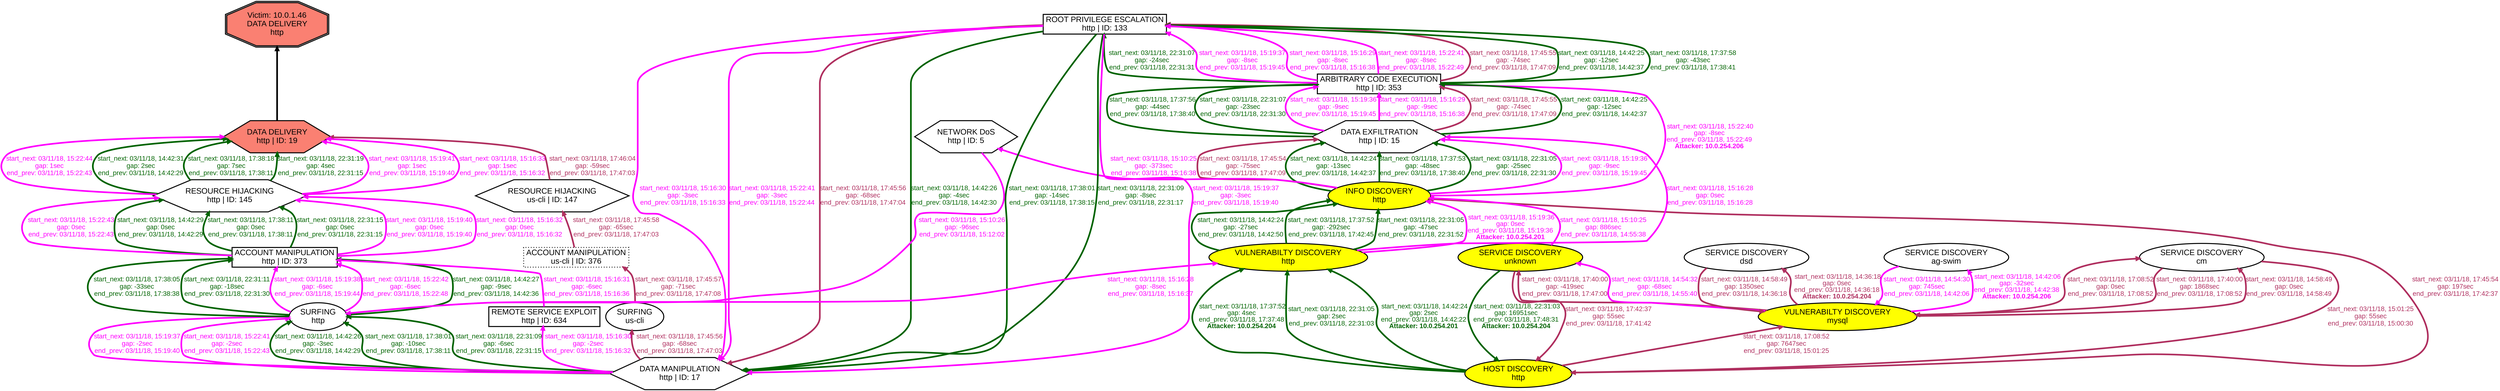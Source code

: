 digraph DATADELIVERYhttp {
rankdir="BT"; 
 graph [ nodesep="0.1", ranksep="0.02"] 
 node [ fontname=Arial, fontsize=24,penwidth=3]; 
 edge [ fontname=Arial, fontsize=20,penwidth=5 ];
"Victim: 10.0.1.46
DATA DELIVERY
http" [shape=doubleoctagon, style=filled, fillcolor=salmon];
{ rank = max; "Victim: 10.0.1.46
DATA DELIVERY
http"}
"DATA DELIVERY
http | ID: 19" -> "Victim: 10.0.1.46
DATA DELIVERY
http"
"DATA DELIVERY
http | ID: 19" [style=filled, fillcolor= salmon]
{ rank=same; "DATA DELIVERY
http | ID: 19"}
"VULNERABILTY DISCOVERY
mysql" [style=filled, fillcolor= yellow]
"VULNERABILTY DISCOVERY
mysql" -> "SERVICE DISCOVERY
dsd" [ color=maroon] [label=<<font color="maroon"> start_next: 03/11/18, 14:36:18<br/>gap: 0sec<br/>end_prev: 03/11/18, 14:36:18</font><br/><font color="maroon"><b>Attacker: 10.0.254.204</b></font>>]
"SERVICE DISCOVERY
dsd" -> "VULNERABILTY DISCOVERY
mysql" [ label="start_next: 03/11/18, 14:58:49
gap: 1350sec
end_prev: 03/11/18, 14:36:18"][ fontcolor="maroon" color=maroon]
"VULNERABILTY DISCOVERY
mysql" -> "SERVICE DISCOVERY
cm" [ label="start_next: 03/11/18, 14:58:49
gap: 0sec
end_prev: 03/11/18, 14:58:49"][ fontcolor="maroon" color=maroon]
"SERVICE DISCOVERY
cm" -> "HOST DISCOVERY
http" [ label="start_next: 03/11/18, 15:01:25
gap: 55sec
end_prev: 03/11/18, 15:00:30"][ fontcolor="maroon" color=maroon]
"HOST DISCOVERY
http" -> "VULNERABILTY DISCOVERY
mysql" [ label="start_next: 03/11/18, 17:08:52
gap: 7647sec
end_prev: 03/11/18, 15:01:25"][ fontcolor="maroon" color=maroon]
"VULNERABILTY DISCOVERY
mysql" -> "SERVICE DISCOVERY
cm" [ label="start_next: 03/11/18, 17:08:52
gap: 0sec
end_prev: 03/11/18, 17:08:52"][ fontcolor="maroon" color=maroon]
"SERVICE DISCOVERY
cm" -> "VULNERABILTY DISCOVERY
mysql" [ label="start_next: 03/11/18, 17:40:00
gap: 1868sec
end_prev: 03/11/18, 17:08:52"][ fontcolor="maroon" color=maroon]
"VULNERABILTY DISCOVERY
mysql" -> "SERVICE DISCOVERY
unknown" [ label="start_next: 03/11/18, 17:40:00
gap: -419sec
end_prev: 03/11/18, 17:47:00"][ fontcolor="maroon" color=maroon]
"SERVICE DISCOVERY
unknown" -> "HOST DISCOVERY
http" [ label="start_next: 03/11/18, 17:42:37
gap: 55sec
end_prev: 03/11/18, 17:41:42"][ fontcolor="maroon" color=maroon]
"HOST DISCOVERY
http" -> "INFO DISCOVERY
http" [ label="start_next: 03/11/18, 17:45:54
gap: 197sec
end_prev: 03/11/18, 17:42:37"][ fontcolor="maroon" color=maroon]
"INFO DISCOVERY
http" -> "DATA EXFILTRATION
http | ID: 15" [ label="start_next: 03/11/18, 17:45:54
gap: -75sec
end_prev: 03/11/18, 17:47:09"][ fontcolor="maroon" color=maroon]
"DATA EXFILTRATION
http | ID: 15" -> "ARBITRARY CODE EXECUTION
http | ID: 353" [ label="start_next: 03/11/18, 17:45:55
gap: -74sec
end_prev: 03/11/18, 17:47:09"][ fontcolor="maroon" color=maroon]
"ARBITRARY CODE EXECUTION
http | ID: 353" -> "ROOT PRIVILEGE ESCALATION
http | ID: 133" [ label="start_next: 03/11/18, 17:45:55
gap: -74sec
end_prev: 03/11/18, 17:47:09"][ fontcolor="maroon" color=maroon]
"ROOT PRIVILEGE ESCALATION
http | ID: 133" -> "DATA MANIPULATION
http | ID: 17" [ label="start_next: 03/11/18, 17:45:56
gap: -68sec
end_prev: 03/11/18, 17:47:04"][ fontcolor="maroon" color=maroon]
"DATA MANIPULATION
http | ID: 17" -> "SURFING
us-cli" [ label="start_next: 03/11/18, 17:45:56
gap: -68sec
end_prev: 03/11/18, 17:47:03"][ fontcolor="maroon" color=maroon]
"SURFING
us-cli" -> "ACCOUNT MANIPULATION
us-cli | ID: 376" [ label="start_next: 03/11/18, 17:45:57
gap: -71sec
end_prev: 03/11/18, 17:47:08"][ fontcolor="maroon" color=maroon]
"ACCOUNT MANIPULATION
us-cli | ID: 376" -> "RESOURCE HIJACKING
us-cli | ID: 147" [ label="start_next: 03/11/18, 17:45:58
gap: -65sec
end_prev: 03/11/18, 17:47:03"][ fontcolor="maroon" color=maroon]
"RESOURCE HIJACKING
us-cli | ID: 147" -> "DATA DELIVERY
http | ID: 19" [ label="start_next: 03/11/18, 17:46:04
gap: -59sec
end_prev: 03/11/18, 17:47:03"][ fontcolor="maroon" color=maroon]
"HOST DISCOVERY
http" [style=filled, fillcolor= yellow]
"HOST DISCOVERY
http" -> "VULNERABILTY DISCOVERY
http" [ color=darkgreen] [label=<<font color="darkgreen"> start_next: 03/11/18, 14:42:24<br/>gap: 2sec<br/>end_prev: 03/11/18, 14:42:22</font><br/><font color="darkgreen"><b>Attacker: 10.0.254.201</b></font>>]
"VULNERABILTY DISCOVERY
http" -> "INFO DISCOVERY
http" [ label="start_next: 03/11/18, 14:42:24
gap: -27sec
end_prev: 03/11/18, 14:42:50"][ fontcolor="darkgreen" color=darkgreen]
"INFO DISCOVERY
http" -> "DATA EXFILTRATION
http | ID: 15" [ label="start_next: 03/11/18, 14:42:24
gap: -13sec
end_prev: 03/11/18, 14:42:37"][ fontcolor="darkgreen" color=darkgreen]
"DATA EXFILTRATION
http | ID: 15" -> "ARBITRARY CODE EXECUTION
http | ID: 353" [ label="start_next: 03/11/18, 14:42:25
gap: -12sec
end_prev: 03/11/18, 14:42:37"][ fontcolor="darkgreen" color=darkgreen]
"ARBITRARY CODE EXECUTION
http | ID: 353" -> "ROOT PRIVILEGE ESCALATION
http | ID: 133" [ label="start_next: 03/11/18, 14:42:25
gap: -12sec
end_prev: 03/11/18, 14:42:37"][ fontcolor="darkgreen" color=darkgreen]
"ROOT PRIVILEGE ESCALATION
http | ID: 133" -> "DATA MANIPULATION
http | ID: 17" [ label="start_next: 03/11/18, 14:42:26
gap: -4sec
end_prev: 03/11/18, 14:42:30"][ fontcolor="darkgreen" color=darkgreen]
"DATA MANIPULATION
http | ID: 17" -> "SURFING
http" [ label="start_next: 03/11/18, 14:42:26
gap: -3sec
end_prev: 03/11/18, 14:42:29"][ fontcolor="darkgreen" color=darkgreen]
"SURFING
http" -> "ACCOUNT MANIPULATION
http | ID: 373" [ label="start_next: 03/11/18, 14:42:27
gap: -9sec
end_prev: 03/11/18, 14:42:36"][ fontcolor="darkgreen" color=darkgreen]
"ACCOUNT MANIPULATION
http | ID: 373" -> "RESOURCE HIJACKING
http | ID: 145" [ label="start_next: 03/11/18, 14:42:29
gap: 0sec
end_prev: 03/11/18, 14:42:29"][ fontcolor="darkgreen" color=darkgreen]
"RESOURCE HIJACKING
http | ID: 145" -> "DATA DELIVERY
http | ID: 19" [ label="start_next: 03/11/18, 14:42:31
gap: 2sec
end_prev: 03/11/18, 14:42:29"][ fontcolor="darkgreen" color=darkgreen]
"HOST DISCOVERY
http" [style=filled, fillcolor= yellow]
"HOST DISCOVERY
http" -> "VULNERABILTY DISCOVERY
http" [ color=darkgreen] [label=<<font color="darkgreen"> start_next: 03/11/18, 17:37:52<br/>gap: 4sec<br/>end_prev: 03/11/18, 17:37:48</font><br/><font color="darkgreen"><b>Attacker: 10.0.254.204</b></font>>]
"VULNERABILTY DISCOVERY
http" -> "INFO DISCOVERY
http" [ label="start_next: 03/11/18, 17:37:52
gap: -292sec
end_prev: 03/11/18, 17:42:45"][ fontcolor="darkgreen" color=darkgreen]
"INFO DISCOVERY
http" -> "DATA EXFILTRATION
http | ID: 15" [ label="start_next: 03/11/18, 17:37:53
gap: -48sec
end_prev: 03/11/18, 17:38:40"][ fontcolor="darkgreen" color=darkgreen]
"DATA EXFILTRATION
http | ID: 15" -> "ARBITRARY CODE EXECUTION
http | ID: 353" [ label="start_next: 03/11/18, 17:37:56
gap: -44sec
end_prev: 03/11/18, 17:38:40"][ fontcolor="darkgreen" color=darkgreen]
"ARBITRARY CODE EXECUTION
http | ID: 353" -> "ROOT PRIVILEGE ESCALATION
http | ID: 133" [ label="start_next: 03/11/18, 17:37:58
gap: -43sec
end_prev: 03/11/18, 17:38:41"][ fontcolor="darkgreen" color=darkgreen]
"ROOT PRIVILEGE ESCALATION
http | ID: 133" -> "DATA MANIPULATION
http | ID: 17" [ label="start_next: 03/11/18, 17:38:01
gap: -14sec
end_prev: 03/11/18, 17:38:15"][ fontcolor="darkgreen" color=darkgreen]
"DATA MANIPULATION
http | ID: 17" -> "SURFING
http" [ label="start_next: 03/11/18, 17:38:01
gap: -10sec
end_prev: 03/11/18, 17:38:11"][ fontcolor="darkgreen" color=darkgreen]
"SURFING
http" -> "ACCOUNT MANIPULATION
http | ID: 373" [ label="start_next: 03/11/18, 17:38:05
gap: -33sec
end_prev: 03/11/18, 17:38:38"][ fontcolor="darkgreen" color=darkgreen]
"ACCOUNT MANIPULATION
http | ID: 373" -> "RESOURCE HIJACKING
http | ID: 145" [ label="start_next: 03/11/18, 17:38:11
gap: 0sec
end_prev: 03/11/18, 17:38:11"][ fontcolor="darkgreen" color=darkgreen]
"RESOURCE HIJACKING
http | ID: 145" -> "DATA DELIVERY
http | ID: 19" [ label="start_next: 03/11/18, 17:38:18
gap: 7sec
end_prev: 03/11/18, 17:38:11"][ fontcolor="darkgreen" color=darkgreen]
"SERVICE DISCOVERY
unknown" [style=filled, fillcolor= yellow]
"SERVICE DISCOVERY
unknown" -> "HOST DISCOVERY
http" [ color=darkgreen] [label=<<font color="darkgreen"> start_next: 03/11/18, 22:31:03<br/>gap: 16951sec<br/>end_prev: 03/11/18, 17:48:31</font><br/><font color="darkgreen"><b>Attacker: 10.0.254.204</b></font>>]
"HOST DISCOVERY
http" -> "VULNERABILTY DISCOVERY
http" [ label="start_next: 03/11/18, 22:31:05
gap: 2sec
end_prev: 03/11/18, 22:31:03"][ fontcolor="darkgreen" color=darkgreen]
"VULNERABILTY DISCOVERY
http" -> "INFO DISCOVERY
http" [ label="start_next: 03/11/18, 22:31:05
gap: -47sec
end_prev: 03/11/18, 22:31:52"][ fontcolor="darkgreen" color=darkgreen]
"INFO DISCOVERY
http" -> "DATA EXFILTRATION
http | ID: 15" [ label="start_next: 03/11/18, 22:31:05
gap: -25sec
end_prev: 03/11/18, 22:31:30"][ fontcolor="darkgreen" color=darkgreen]
"DATA EXFILTRATION
http | ID: 15" -> "ARBITRARY CODE EXECUTION
http | ID: 353" [ label="start_next: 03/11/18, 22:31:07
gap: -23sec
end_prev: 03/11/18, 22:31:30"][ fontcolor="darkgreen" color=darkgreen]
"ARBITRARY CODE EXECUTION
http | ID: 353" -> "ROOT PRIVILEGE ESCALATION
http | ID: 133" [ label="start_next: 03/11/18, 22:31:07
gap: -24sec
end_prev: 03/11/18, 22:31:31"][ fontcolor="darkgreen" color=darkgreen]
"ROOT PRIVILEGE ESCALATION
http | ID: 133" -> "DATA MANIPULATION
http | ID: 17" [ label="start_next: 03/11/18, 22:31:09
gap: -8sec
end_prev: 03/11/18, 22:31:17"][ fontcolor="darkgreen" color=darkgreen]
"DATA MANIPULATION
http | ID: 17" -> "SURFING
http" [ label="start_next: 03/11/18, 22:31:09
gap: -6sec
end_prev: 03/11/18, 22:31:15"][ fontcolor="darkgreen" color=darkgreen]
"SURFING
http" -> "ACCOUNT MANIPULATION
http | ID: 373" [ label="start_next: 03/11/18, 22:31:11
gap: -18sec
end_prev: 03/11/18, 22:31:30"][ fontcolor="darkgreen" color=darkgreen]
"ACCOUNT MANIPULATION
http | ID: 373" -> "RESOURCE HIJACKING
http | ID: 145" [ label="start_next: 03/11/18, 22:31:15
gap: 0sec
end_prev: 03/11/18, 22:31:15"][ fontcolor="darkgreen" color=darkgreen]
"RESOURCE HIJACKING
http | ID: 145" -> "DATA DELIVERY
http | ID: 19" [ label="start_next: 03/11/18, 22:31:19
gap: 4sec
end_prev: 03/11/18, 22:31:15"][ fontcolor="darkgreen" color=darkgreen]
"VULNERABILTY DISCOVERY
http" [style=filled, fillcolor= yellow]
"VULNERABILTY DISCOVERY
http" -> "INFO DISCOVERY
http" [ color=magenta] [label=<<font color="magenta"> start_next: 03/11/18, 15:19:36<br/>gap: 0sec<br/>end_prev: 03/11/18, 15:19:36</font><br/><font color="magenta"><b>Attacker: 10.0.254.201</b></font>>]
"INFO DISCOVERY
http" -> "DATA EXFILTRATION
http | ID: 15" [ label="start_next: 03/11/18, 15:19:36
gap: -9sec
end_prev: 03/11/18, 15:19:45"][ fontcolor="magenta" color=magenta]
"DATA EXFILTRATION
http | ID: 15" -> "ARBITRARY CODE EXECUTION
http | ID: 353" [ label="start_next: 03/11/18, 15:19:36
gap: -9sec
end_prev: 03/11/18, 15:19:45"][ fontcolor="magenta" color=magenta]
"ARBITRARY CODE EXECUTION
http | ID: 353" -> "ROOT PRIVILEGE ESCALATION
http | ID: 133" [ label="start_next: 03/11/18, 15:19:37
gap: -8sec
end_prev: 03/11/18, 15:19:45"][ fontcolor="magenta" color=magenta]
"ROOT PRIVILEGE ESCALATION
http | ID: 133" -> "DATA MANIPULATION
http | ID: 17" [ label="start_next: 03/11/18, 15:19:37
gap: -3sec
end_prev: 03/11/18, 15:19:40"][ fontcolor="magenta" color=magenta]
"DATA MANIPULATION
http | ID: 17" -> "SURFING
http" [ label="start_next: 03/11/18, 15:19:37
gap: -2sec
end_prev: 03/11/18, 15:19:40"][ fontcolor="magenta" color=magenta]
"SURFING
http" -> "ACCOUNT MANIPULATION
http | ID: 373" [ label="start_next: 03/11/18, 15:19:38
gap: -6sec
end_prev: 03/11/18, 15:19:44"][ fontcolor="magenta" color=magenta]
"ACCOUNT MANIPULATION
http | ID: 373" -> "RESOURCE HIJACKING
http | ID: 145" [ label="start_next: 03/11/18, 15:19:40
gap: 0sec
end_prev: 03/11/18, 15:19:40"][ fontcolor="magenta" color=magenta]
"RESOURCE HIJACKING
http | ID: 145" -> "DATA DELIVERY
http | ID: 19" [ label="start_next: 03/11/18, 15:19:41
gap: 1sec
end_prev: 03/11/18, 15:19:40"][ fontcolor="magenta" color=magenta]
"VULNERABILTY DISCOVERY
mysql" [style=filled, fillcolor= yellow]
"VULNERABILTY DISCOVERY
mysql" -> "SERVICE DISCOVERY
ag-swim" [ color=magenta] [label=<<font color="magenta"> start_next: 03/11/18, 14:42:06<br/>gap: -32sec<br/>end_prev: 03/11/18, 14:42:38</font><br/><font color="magenta"><b>Attacker: 10.0.254.206</b></font>>]
"SERVICE DISCOVERY
ag-swim" -> "VULNERABILTY DISCOVERY
mysql" [ label="start_next: 03/11/18, 14:54:30
gap: 745sec
end_prev: 03/11/18, 14:42:06"][ fontcolor="magenta" color=magenta]
"VULNERABILTY DISCOVERY
mysql" -> "SERVICE DISCOVERY
unknown" [ label="start_next: 03/11/18, 14:54:32
gap: -68sec
end_prev: 03/11/18, 14:55:40"][ fontcolor="magenta" color=magenta]
"SERVICE DISCOVERY
unknown" -> "INFO DISCOVERY
http" [ label="start_next: 03/11/18, 15:10:25
gap: 886sec
end_prev: 03/11/18, 14:55:38"][ fontcolor="magenta" color=magenta]
"INFO DISCOVERY
http" -> "NETWORK DoS
http | ID: 5" [ label="start_next: 03/11/18, 15:10:25
gap: -373sec
end_prev: 03/11/18, 15:16:38"][ fontcolor="magenta" color=magenta]
"NETWORK DoS
http | ID: 5" -> "SURFING
http" [ label="start_next: 03/11/18, 15:10:26
gap: -96sec
end_prev: 03/11/18, 15:12:02"][ fontcolor="magenta" color=magenta]
"SURFING
http" -> "VULNERABILTY DISCOVERY
http" [ label="start_next: 03/11/18, 15:16:28
gap: -8sec
end_prev: 03/11/18, 15:16:37"][ fontcolor="magenta" color=magenta]
"VULNERABILTY DISCOVERY
http" -> "DATA EXFILTRATION
http | ID: 15" [ label="start_next: 03/11/18, 15:16:28
gap: 0sec
end_prev: 03/11/18, 15:16:28"][ fontcolor="magenta" color=magenta]
"DATA EXFILTRATION
http | ID: 15" -> "ARBITRARY CODE EXECUTION
http | ID: 353" [ label="start_next: 03/11/18, 15:16:29
gap: -9sec
end_prev: 03/11/18, 15:16:38"][ fontcolor="magenta" color=magenta]
"ARBITRARY CODE EXECUTION
http | ID: 353" -> "ROOT PRIVILEGE ESCALATION
http | ID: 133" [ label="start_next: 03/11/18, 15:16:29
gap: -8sec
end_prev: 03/11/18, 15:16:38"][ fontcolor="magenta" color=magenta]
"ROOT PRIVILEGE ESCALATION
http | ID: 133" -> "DATA MANIPULATION
http | ID: 17" [ label="start_next: 03/11/18, 15:16:30
gap: -3sec
end_prev: 03/11/18, 15:16:33"][ fontcolor="magenta" color=magenta]
"DATA MANIPULATION
http | ID: 17" -> "REMOTE SERVICE EXPLOIT
http | ID: 634" [ label="start_next: 03/11/18, 15:16:30
gap: -2sec
end_prev: 03/11/18, 15:16:32"][ fontcolor="magenta" color=magenta]
"REMOTE SERVICE EXPLOIT
http | ID: 634" -> "ACCOUNT MANIPULATION
http | ID: 373" [ label="start_next: 03/11/18, 15:16:31
gap: -6sec
end_prev: 03/11/18, 15:16:36"][ fontcolor="magenta" color=magenta]
"ACCOUNT MANIPULATION
http | ID: 373" -> "RESOURCE HIJACKING
http | ID: 145" [ label="start_next: 03/11/18, 15:16:32
gap: 0sec
end_prev: 03/11/18, 15:16:32"][ fontcolor="magenta" color=magenta]
"RESOURCE HIJACKING
http | ID: 145" -> "DATA DELIVERY
http | ID: 19" [ label="start_next: 03/11/18, 15:16:33
gap: 1sec
end_prev: 03/11/18, 15:16:32"][ fontcolor="magenta" color=magenta]
"INFO DISCOVERY
http" [style=filled, fillcolor= yellow]
"INFO DISCOVERY
http" -> "ARBITRARY CODE EXECUTION
http | ID: 353" [ color=magenta] [label=<<font color="magenta"> start_next: 03/11/18, 15:22:40<br/>gap: -8sec<br/>end_prev: 03/11/18, 15:22:49</font><br/><font color="magenta"><b>Attacker: 10.0.254.206</b></font>>]
"ARBITRARY CODE EXECUTION
http | ID: 353" -> "ROOT PRIVILEGE ESCALATION
http | ID: 133" [ label="start_next: 03/11/18, 15:22:41
gap: -8sec
end_prev: 03/11/18, 15:22:49"][ fontcolor="magenta" color=magenta]
"ROOT PRIVILEGE ESCALATION
http | ID: 133" -> "DATA MANIPULATION
http | ID: 17" [ label="start_next: 03/11/18, 15:22:41
gap: -3sec
end_prev: 03/11/18, 15:22:44"][ fontcolor="magenta" color=magenta]
"DATA MANIPULATION
http | ID: 17" -> "SURFING
http" [ label="start_next: 03/11/18, 15:22:41
gap: -2sec
end_prev: 03/11/18, 15:22:43"][ fontcolor="magenta" color=magenta]
"SURFING
http" -> "ACCOUNT MANIPULATION
http | ID: 373" [ label="start_next: 03/11/18, 15:22:42
gap: -6sec
end_prev: 03/11/18, 15:22:48"][ fontcolor="magenta" color=magenta]
"ACCOUNT MANIPULATION
http | ID: 373" -> "RESOURCE HIJACKING
http | ID: 145" [ label="start_next: 03/11/18, 15:22:43
gap: 0sec
end_prev: 03/11/18, 15:22:43"][ fontcolor="magenta" color=magenta]
"RESOURCE HIJACKING
http | ID: 145" -> "DATA DELIVERY
http | ID: 19" [ label="start_next: 03/11/18, 15:22:44
gap: 1sec
end_prev: 03/11/18, 15:22:43"][ fontcolor="magenta" color=magenta]
"VULNERABILTY DISCOVERY
mysql" [shape=oval]
"VULNERABILTY DISCOVERY
mysql" [tooltip="ET SCAN Suspicious inbound to mySQL port 3306
ET SCAN Suspicious inbound to MSSQL port 1433
ET SCAN Suspicious inbound to PostgreSQL port 5432
ET SCAN Nikto Web App Scan in Progress
ET SCAN Suspicious inbound to Oracle SQL port 1521
ET SCAN Suspicious inbound to mSQL port 4333"]
"SERVICE DISCOVERY
dsd" [shape=oval]
"SERVICE DISCOVERY
dsd" [tooltip="ET SCAN Potential VNC Scan 5900-5920
ET SCAN Potential VNC Scan 5800-5820"]
"SERVICE DISCOVERY
cm" [shape=oval]
"SERVICE DISCOVERY
cm" [tooltip="ET SCAN Potential VNC Scan 5900-5920
ET SCAN NMAP SIP Version Detection Script Activity
ET SCAN Potential VNC Scan 5800-5820"]
"HOST DISCOVERY
http" [shape=oval]
"HOST DISCOVERY
http" [tooltip="ET SCAN Nmap Scripting Engine User-Agent Detected (Nmap Scripting Engine)
ET SCAN Possible Nmap User-Agent Observed"]
"SERVICE DISCOVERY
unknown" [shape=oval]
"SERVICE DISCOVERY
unknown" [tooltip="ET SCAN Potential VNC Scan 5800-5820
ET SCAN NMAP SIP Version Detection Script Activity
ET SCAN Potential VNC Scan 5900-5920"]
"INFO DISCOVERY
http" [shape=oval]
"INFO DISCOVERY
http" [tooltip="GPL WEB_SERVER viewcode access
GPL WEB_SERVER .htaccess access
GPL WEB_SERVER writeto.cnf access
GPL WEB_SERVER iisadmin access
ET WEB_SERVER PHP Easteregg Information-Disclosure (funny-logo)
ET WEB_SPECIFIC_APPS Request to Wordpress W3TC Plug-in dbcache Directory
GPL WEB_SERVER services.cnf access
ET WEB_SERVER PHP Easteregg Information-Disclosure (zend-logo)
GPL EXPLOIT unicode directory traversal attempt
ET WEB_SERVER PHP Easteregg Information-Disclosure (php-logo)
GPL WEB_SERVER service.cnf access
GPL EXPLOIT iisadmpwd attempt
ET WEB_SERVER PHP SESSION SuperGlobal in URI
GPL WEB_SERVER /~root access
GPL WEB_SERVER authors.pwd access
ET WEB_SERVER PHP ENV SuperGlobal in URI
GPL EXPLOIT .cnf access
ET POLICY Proxy TRACE Request - inbound
GPL WEB_SERVER .htpasswd access
GPL WEB_SERVER global.asa access
ET WEB_SERVER PHP SERVER SuperGlobal in URI
GPL EXPLOIT fpcount access
GPL WEB_SERVER globals.pl access
GPL WEB_SERVER 403 Forbidden
GPL WEB_SERVER service.pwd
GPL EXPLOIT ISAPI .idq attempt
ET WEB_SERVER PHP Easteregg Information-Disclosure (phpinfo)
GPL WEB_SERVER printenv access
GPL WEB_SERVER author.exe access
GPL EXPLOIT iissamples access
GPL EXPLOIT .htr access
ET WEB_SERVER PHP REQUEST SuperGlobal in URI"]
"DATA EXFILTRATION
http | ID: 15" [shape=hexagon]
"DATA EXFILTRATION
http | ID: 15" [tooltip="GPL WEB_SERVER Tomcat server snoop access
GPL EXPLOIT ISAPI .ida access
GPL EXPLOIT /msadc/samples/ access
ET WEB_SERVER ColdFusion componentutils access
ET WEB_SERVER /system32/ in Uri - Possible Protected Directory Access Attempt
ET WEB_SPECIFIC_APPS PHP-CGI query string parameter vulnerability
ET WEB_SERVER Possible XXE SYSTEM ENTITY in POST BODY.
ET WEB_SERVER /etc/shadow Detected in URI
GPL EXPLOIT ISAPI .idq access"]
"ARBITRARY CODE EXECUTION
http | ID: 353" [shape=box]
"ARBITRARY CODE EXECUTION
http | ID: 353" [tooltip="ET CURRENT_EVENTS QNAP Shellshock CVE-2014-6271
ET WEB_SPECIFIC_APPS DesktopOnNet don3_requiem.php app_path Parameter Remote File Inclusion
ET WEB_SPECIFIC_APPS Horde type Parameter Local File Inclusion Attempt
ET WEB_SPECIFIC_APPS KR-Web krgourl.php DOCUMENT_ROOT Parameter Remote File Inclusion Attempt
ET WEB_SERVER Possible CVE-2014-6271 Attempt in Headers
ET WEB_SPECIFIC_APPS BASE base_stat_common.php remote file include
ET WEB_SPECIFIC_APPS Golem Gaming Portal root_path Parameter Remote File inclusion Attempt
ET WEB_SPECIFIC_APPS Joomla swMenuPro ImageManager.php Remote File Inclusion Attempt
ET WEB_SPECIFIC_APPS FormMailer formmailer.admin.inc.php BASE_DIR Parameter Remote File Inclusion Attempt
ET WEB_SPECIFIC_APPS AjaxPortal di.php pathtoserverdata Parameter Remote File Inclusion Attempt
ET WEB_SERVER cmd.exe In URI - Possible Command Execution Attempt
ET WEB_SPECIFIC_APPS KingCMS menu.php CONFIG Parameter Remote File Inclusion
ETPRO WEB_SPECIFIC_APPS PHPMoAdmin RCE Attempt
ET WEB_SERVER Exploit Suspected PHP Injection Attack (cmd=)
ET WEB_SPECIFIC_APPS Achievo debugger.php config_atkroot parameter Remote File Inclusion Attempt
ET WEB_SERVER Possible CVE-2014-6271 Attempt
ET WEB_SPECIFIC_APPS Joomla Dada Mail Manager Component config.dadamail.php GLOBALS Parameter Remote File Inclusion
ET WEB_SPECIFIC_APPS WEB-PHP RCE PHPBB 2004-1315
ET WEB_SPECIFIC_APPS DesktopOnNet frontpage.php app_path Parameter Remote File Inclusion
ET WEB_SPECIFIC_APPS Joomla AjaxChat Component ajcuser.php GLOBALS Parameter Remote File Inclusion Attempt"]
"ROOT PRIVILEGE ESCALATION
http | ID: 133" [shape=box]
"ROOT PRIVILEGE ESCALATION
http | ID: 133" [tooltip="ET WEB_SERVER ColdFusion administrator access
ETPRO WEB_SPECIFIC_APPS ipTIME firmware < 9.58 RCE
GPL EXPLOIT administrators.pwd access
GPL EXPLOIT CodeRed v2 root.exe access"]
"DATA MANIPULATION
http | ID: 17" [shape=hexagon]
"DATA MANIPULATION
http | ID: 17" [tooltip="ET WEB_SERVER Possible SQL Injection Attempt SELECT FROM
ET WEB_SERVER MYSQL SELECT CONCAT SQL Injection Attempt
ET WEB_SERVER Possible SQL Injection Attempt UNION SELECT"]
"SURFING
us-cli" [shape=oval]
"SURFING
us-cli" [tooltip="ET WEB_SERVER WEB-PHP phpinfo access"]
"ACCOUNT MANIPULATION
us-cli | ID: 376" [style="dotted", shape=box]
"ACCOUNT MANIPULATION
us-cli | ID: 376" [tooltip="GPL EXPLOIT /iisadmpwd/aexp2.htr access
ET WEB_SERVER SELECT USER SQL Injection Attempt in URI"]
"RESOURCE HIJACKING
us-cli | ID: 147" [shape=hexagon]
"RESOURCE HIJACKING
us-cli | ID: 147" [tooltip="GPL WEB_SERVER Oracle Java Process Manager access"]
"DATA DELIVERY
http | ID: 19" [shape=hexagon]
"DATA DELIVERY
http | ID: 19" [tooltip="ET WEB_SPECIFIC_APPS PHP-Paid4Mail RFI attempt 
ET WEB_SPECIFIC_APPS Possible eFront database.php Remote File Inclusion Attempt
ET WEB_SPECIFIC_APPS MAXcms fm_includes_special Parameter Remote File Inclusion Attempt
ET WEB_SPECIFIC_APPS PHP Aardvark Topsites PHP CONFIG PATH Remote File Include Attempt
ET WEB_SPECIFIC_APPS Possible Mambo/Joomla! com_koesubmit Component 'koesubmit.php' Remote File Inclusion Attempt
ET WEB_SPECIFIC_APPS SERWeb load_lang.php configdir Parameter Remote File Inclusion
ET WEB_SPECIFIC_APPS TECHNOTE shop_this_skin_path Parameter Remote File Inclusion
ET WEB_SPECIFIC_APPS p-Table for WordPress wptable-tinymce.php ABSPATH Parameter RFI Attempt
ET WEB_SPECIFIC_APPS ProjectButler RFI attempt 
ET WEB_SPECIFIC_APPS PHPOF DB_AdoDB.Class.PHP PHPOF_INCLUDE_PATH parameter Remote File Inclusion
ET WEB_SPECIFIC_APPS SAPID get_infochannel.inc.php Remote File inclusion Attempt
ET WEB_SPECIFIC_APPS Joomla Onguma Time Sheet Component onguma.class.php mosConfig_absolute_path Parameter Remote File Inclusion
ET WEB_SPECIFIC_APPS phptraverse mp3_id.php GLOBALS Parameter Remote File Inclusion Attempt
ET WEB_SPECIFIC_APPS Sisplet CMS komentar.php site_path Parameter Remote File Inclusion Attempt
ET WEB_SPECIFIC_APPS SERWeb main_prepend.php functionsdir Parameter Remote File Inclusion
ET WEB_SPECIFIC_APPS Mambo Component com_smf smf.php Remote File Inclusion Attempt
ET WEB_SPECIFIC_APPS OpenX phpAdsNew phpAds_geoPlugin Parameter Remote File Inclusion Attempt
ET WEB_SPECIFIC_APPS Enthusiast path parameter Remote File Inclusion
ET WEB_SPECIFIC_APPS ProdLer prodler.class.php sPath Parameter Remote File Inclusion Attempt
ET WEB_SPECIFIC_APPS PHP Classifieds class.phpmailer.php lang_path Parameter Remote File Inclusion Attempt
ET WEB_SPECIFIC_APPS Joomla Simple RSS Reader admin.rssreader.php mosConfig_live_site Parameter Remote File Inclusion
ET WEB_SPECIFIC_APPS Possible OpenSiteAdmin pageHeader.php Remote File Inclusion Attempt
ET WEB_SPECIFIC_APPS phpSkelSite theme parameter remote file inclusion
ET WEB_SPECIFIC_APPS PointComma pctemplate.php pcConfig Parameter Remote File Inclusion Attempt
ET WEB_SPECIFIC_APPS phPortal gunaysoft.php icerikyolu Parameter Remote File Inclusion
ET WEB_SPECIFIC_APPS OBOphiX fonctions_racine.php chemin_lib parameter Remote File Inclusion Attempt
ET WEB_SPECIFIC_APPS PHP phpMyAgenda rootagenda Remote File Include Attempt
ET WEB_SPECIFIC_APPS Ve-EDIT edit_htmlarea.php highlighter Parameter Remote File Inclusion
ET WEB_SPECIFIC_APPS MODx CMS snippet.reflect.php reflect_base Remote File Inclusion
ET WEB_SPECIFIC_APPS phPortal gunaysoft.php sayfaid Parameter Remote File Inclusion
ET WEB_SPECIFIC_APPS YapBB class_yapbbcooker.php cfgIncludeDirectory Parameter Remote File Inclusion"]
"VULNERABILTY DISCOVERY
http" [shape=oval]
"VULNERABILTY DISCOVERY
http" [tooltip="ET SCAN Suspicious inbound to mySQL port 3306
ET SCAN Suspicious inbound to MSSQL port 1433
ET SCAN Nikto Web App Scan in Progress
ET SCAN Suspicious inbound to PostgreSQL port 5432
ET SCAN Suspicious inbound to Oracle SQL port 1521
ET SCAN Suspicious inbound to mSQL port 4333"]
"SURFING
http" [shape=oval]
"SURFING
http" [tooltip="ET WEB_SERVER WEB-PHP phpinfo access"]
"ACCOUNT MANIPULATION
http | ID: 373" [shape=box]
"ACCOUNT MANIPULATION
http | ID: 373" [tooltip="GPL EXPLOIT /iisadmpwd/aexp2.htr access
ET WEB_SERVER SELECT USER SQL Injection Attempt in URI"]
"RESOURCE HIJACKING
http | ID: 145" [shape=hexagon]
"RESOURCE HIJACKING
http | ID: 145" [tooltip="GPL WEB_SERVER Oracle Java Process Manager access"]
"SERVICE DISCOVERY
ag-swim" [shape=oval]
"SERVICE DISCOVERY
ag-swim" [tooltip="ET SCAN Potential VNC Scan 5900-5920
ET SCAN Potential VNC Scan 5800-5820"]
"NETWORK DoS
http | ID: 5" [shape=hexagon]
"NETWORK DoS
http | ID: 5" [tooltip="ET WEB_SERVER Possible Cherokee Web Server GET AUX Request Denial Of Service Attempt"]
"REMOTE SERVICE EXPLOIT
http | ID: 634" [shape=box]
"REMOTE SERVICE EXPLOIT
http | ID: 634" [tooltip="ET WEB_SERVER Script tag in URI Possible Cross Site Scripting Attempt"]
}
